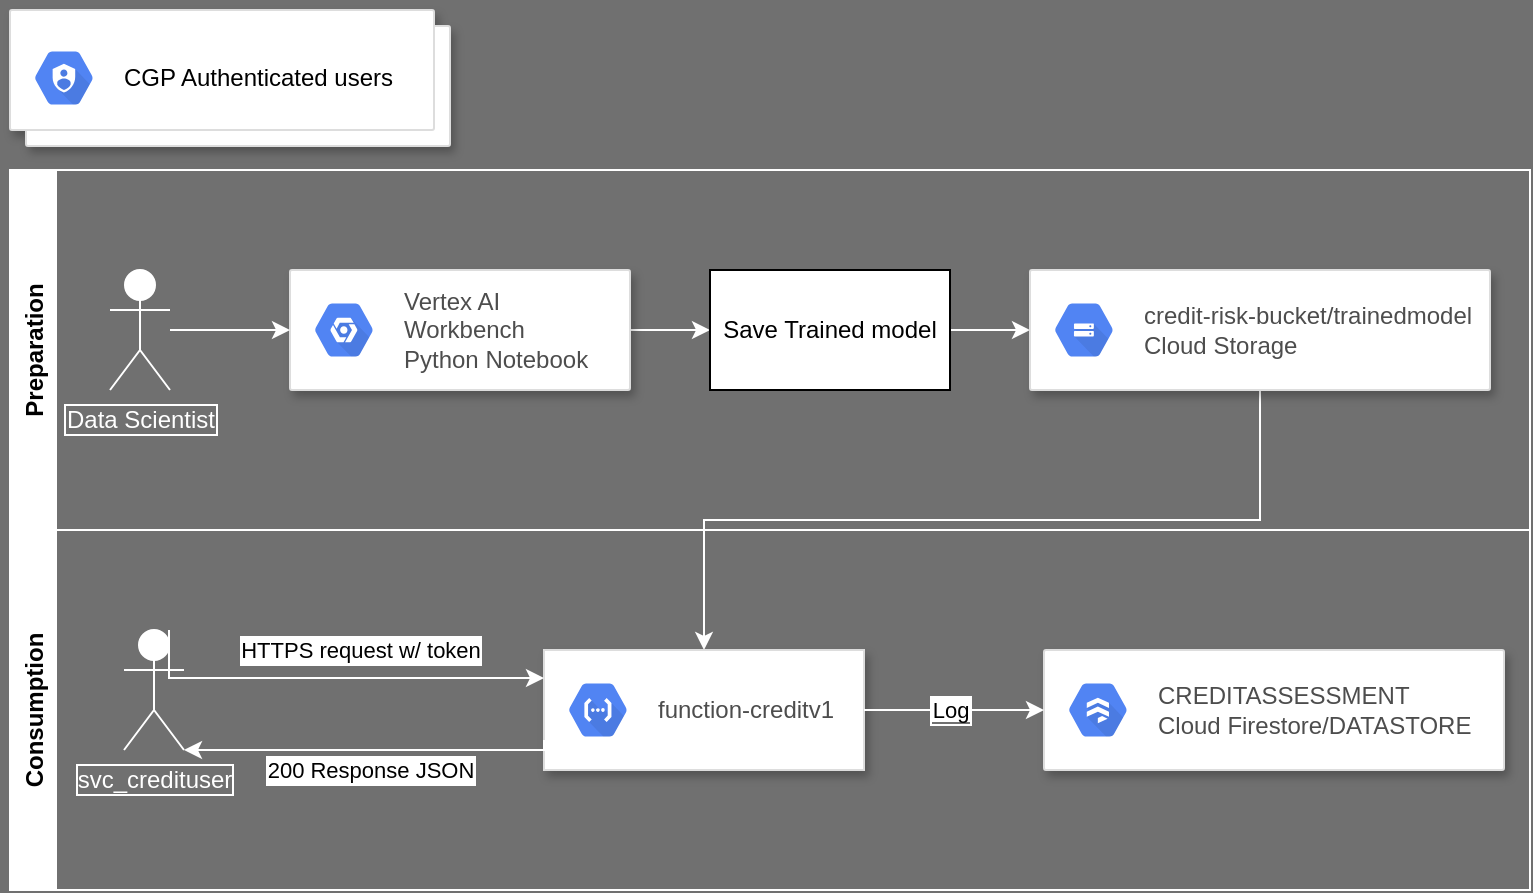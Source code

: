 <mxfile version="15.9.1" type="github">
  <diagram id="QAbZpZVyjCvNUXS-eqAf" name="Page-1">
    <mxGraphModel dx="1396" dy="1070" grid="1" gridSize="10" guides="1" tooltips="1" connect="1" arrows="1" fold="1" page="1" pageScale="1" pageWidth="827" pageHeight="1169" background="#707070" math="0" shadow="0">
      <root>
        <mxCell id="0" />
        <mxCell id="1" parent="0" />
        <mxCell id="hfvvi2mubJqwdyDxyWre-1" value="Preparation" style="swimlane;horizontal=0;labelBorderColor=#FFFFFF;strokeColor=#FFFFFF;" parent="1" vertex="1">
          <mxGeometry x="50" y="90" width="760" height="180" as="geometry" />
        </mxCell>
        <mxCell id="hfvvi2mubJqwdyDxyWre-30" style="edgeStyle=orthogonalEdgeStyle;rounded=0;orthogonalLoop=1;jettySize=auto;html=1;exitX=1;exitY=0.5;exitDx=0;exitDy=0;labelBorderColor=#FFFFFF;strokeColor=#FFFFFF;" parent="1" source="hfvvi2mubJqwdyDxyWre-27" target="hfvvi2mubJqwdyDxyWre-29" edge="1">
          <mxGeometry relative="1" as="geometry" />
        </mxCell>
        <mxCell id="hfvvi2mubJqwdyDxyWre-27" value="" style="strokeColor=#dddddd;shadow=1;strokeWidth=1;rounded=1;absoluteArcSize=1;arcSize=2;labelBorderColor=#FFFFFF;" parent="1" vertex="1">
          <mxGeometry x="190" y="140" width="170" height="60" as="geometry" />
        </mxCell>
        <mxCell id="hfvvi2mubJqwdyDxyWre-28" value="&lt;font color=&quot;#4d4d4d&quot;&gt;Vertex AI&lt;br&gt;Workbench&lt;br&gt;Python Notebook&lt;/font&gt;" style="sketch=0;dashed=0;connectable=0;html=1;fillColor=#5184F3;strokeColor=none;shape=mxgraph.gcp2.hexIcon;prIcon=placeholder;part=1;labelPosition=right;verticalLabelPosition=middle;align=left;verticalAlign=middle;spacingLeft=5;fontColor=#999999;fontSize=12;labelBorderColor=#FFFFFF;" parent="hfvvi2mubJqwdyDxyWre-27" vertex="1">
          <mxGeometry y="0.5" width="44" height="39" relative="1" as="geometry">
            <mxPoint x="5" y="-19.5" as="offset" />
          </mxGeometry>
        </mxCell>
        <mxCell id="hfvvi2mubJqwdyDxyWre-35" value="" style="edgeStyle=orthogonalEdgeStyle;rounded=0;orthogonalLoop=1;jettySize=auto;html=1;labelBorderColor=#FFFFFF;strokeColor=#FFFFFF;" parent="1" source="hfvvi2mubJqwdyDxyWre-29" target="hfvvi2mubJqwdyDxyWre-31" edge="1">
          <mxGeometry relative="1" as="geometry" />
        </mxCell>
        <mxCell id="hfvvi2mubJqwdyDxyWre-29" value="Save Trained model" style="rounded=0;whiteSpace=wrap;html=1;labelBorderColor=#FFFFFF;" parent="1" vertex="1">
          <mxGeometry x="400" y="140" width="120" height="60" as="geometry" />
        </mxCell>
        <mxCell id="hfvvi2mubJqwdyDxyWre-36" style="edgeStyle=orthogonalEdgeStyle;rounded=0;orthogonalLoop=1;jettySize=auto;html=1;exitX=0.5;exitY=1;exitDx=0;exitDy=0;labelBorderColor=#FFFFFF;strokeColor=#FFFFFF;" parent="1" source="hfvvi2mubJqwdyDxyWre-31" target="hfvvi2mubJqwdyDxyWre-13" edge="1">
          <mxGeometry relative="1" as="geometry" />
        </mxCell>
        <mxCell id="hfvvi2mubJqwdyDxyWre-31" value="" style="strokeColor=#dddddd;shadow=1;strokeWidth=1;rounded=1;absoluteArcSize=1;arcSize=2;labelBorderColor=#FFFFFF;" parent="1" vertex="1">
          <mxGeometry x="560" y="140" width="230" height="60" as="geometry" />
        </mxCell>
        <mxCell id="hfvvi2mubJqwdyDxyWre-32" value="&lt;font color=&quot;#4d4d4d&quot;&gt;credit-risk-bucket/trainedmodel&lt;br&gt;Cloud Storage&lt;/font&gt;" style="sketch=0;dashed=0;connectable=0;html=1;fillColor=#5184F3;strokeColor=none;shape=mxgraph.gcp2.hexIcon;prIcon=cloud_storage;part=1;labelPosition=right;verticalLabelPosition=middle;align=left;verticalAlign=middle;spacingLeft=5;fontColor=#999999;fontSize=12;labelBorderColor=#FFFFFF;" parent="hfvvi2mubJqwdyDxyWre-31" vertex="1">
          <mxGeometry y="0.5" width="44" height="39" relative="1" as="geometry">
            <mxPoint x="5" y="-19.5" as="offset" />
          </mxGeometry>
        </mxCell>
        <mxCell id="hfvvi2mubJqwdyDxyWre-34" value="" style="edgeStyle=orthogonalEdgeStyle;rounded=0;orthogonalLoop=1;jettySize=auto;html=1;labelBorderColor=#FFFFFF;strokeColor=#FFFFFF;" parent="1" source="hfvvi2mubJqwdyDxyWre-33" target="hfvvi2mubJqwdyDxyWre-27" edge="1">
          <mxGeometry relative="1" as="geometry" />
        </mxCell>
        <mxCell id="hfvvi2mubJqwdyDxyWre-33" value="&lt;font color=&quot;#ffffff&quot;&gt;Data Scientist&lt;/font&gt;" style="shape=umlActor;verticalLabelPosition=bottom;verticalAlign=top;html=1;outlineConnect=0;labelBorderColor=#FFFFFF;strokeColor=#FFFFFF;" parent="1" vertex="1">
          <mxGeometry x="100" y="140" width="30" height="60" as="geometry" />
        </mxCell>
        <mxCell id="hfvvi2mubJqwdyDxyWre-2" value="Consumption" style="swimlane;horizontal=0;labelBorderColor=#FFFFFF;strokeColor=#FFFFFF;" parent="1" vertex="1">
          <mxGeometry x="50" y="270" width="760" height="180" as="geometry">
            <mxRectangle y="200" width="30" height="100" as="alternateBounds" />
          </mxGeometry>
        </mxCell>
        <mxCell id="hfvvi2mubJqwdyDxyWre-17" value="" style="strokeColor=#dddddd;shadow=1;strokeWidth=1;rounded=1;absoluteArcSize=1;arcSize=2;labelBorderColor=#FFFFFF;" parent="hfvvi2mubJqwdyDxyWre-2" vertex="1">
          <mxGeometry x="517" y="60" width="230" height="60" as="geometry" />
        </mxCell>
        <mxCell id="hfvvi2mubJqwdyDxyWre-18" value="&lt;font color=&quot;#4d4d4d&quot;&gt;CREDITASSESSMENT&lt;br&gt;Cloud Firestore/DATASTORE&lt;/font&gt;" style="sketch=0;dashed=0;connectable=0;html=1;fillColor=#5184F3;strokeColor=none;shape=mxgraph.gcp2.hexIcon;prIcon=cloud_firestore;part=1;labelPosition=right;verticalLabelPosition=middle;align=left;verticalAlign=middle;spacingLeft=5;fontColor=#999999;fontSize=12;labelBorderColor=#FFFFFF;" parent="hfvvi2mubJqwdyDxyWre-17" vertex="1">
          <mxGeometry y="0.5" width="44" height="39" relative="1" as="geometry">
            <mxPoint x="5" y="-19.5" as="offset" />
          </mxGeometry>
        </mxCell>
        <mxCell id="hfvvi2mubJqwdyDxyWre-13" value="" style="strokeColor=#dddddd;shadow=1;strokeWidth=1;rounded=1;absoluteArcSize=1;arcSize=0;labelBorderColor=#FFFFFF;" parent="hfvvi2mubJqwdyDxyWre-2" vertex="1">
          <mxGeometry x="267" y="60" width="160" height="60" as="geometry" />
        </mxCell>
        <mxCell id="hfvvi2mubJqwdyDxyWre-14" value="&lt;font color=&quot;#4d4d4d&quot;&gt;function-creditv1&lt;/font&gt;" style="sketch=0;dashed=0;connectable=0;html=1;fillColor=#5184F3;strokeColor=none;shape=mxgraph.gcp2.hexIcon;prIcon=cloud_functions;part=1;labelPosition=right;verticalLabelPosition=middle;align=left;verticalAlign=middle;spacingLeft=5;fontColor=#999999;fontSize=12;labelBorderColor=#FFFFFF;" parent="hfvvi2mubJqwdyDxyWre-13" vertex="1">
          <mxGeometry y="0.5" width="44" height="39" relative="1" as="geometry">
            <mxPoint x="5" y="-19.5" as="offset" />
          </mxGeometry>
        </mxCell>
        <mxCell id="hfvvi2mubJqwdyDxyWre-16" value="&lt;font color=&quot;#ffffff&quot;&gt;svc_credituser&lt;/font&gt;" style="shape=umlActor;verticalLabelPosition=bottom;verticalAlign=top;html=1;outlineConnect=0;labelBorderColor=#FFFFFF;strokeColor=#FFFFFF;" parent="hfvvi2mubJqwdyDxyWre-2" vertex="1">
          <mxGeometry x="57" y="50" width="30" height="60" as="geometry" />
        </mxCell>
        <mxCell id="hfvvi2mubJqwdyDxyWre-20" style="edgeStyle=orthogonalEdgeStyle;rounded=0;orthogonalLoop=1;jettySize=auto;html=1;exitX=1;exitY=0.5;exitDx=0;exitDy=0;entryX=0;entryY=0.5;entryDx=0;entryDy=0;labelBorderColor=#FFFFFF;strokeColor=#FFFFFF;" parent="hfvvi2mubJqwdyDxyWre-2" source="hfvvi2mubJqwdyDxyWre-13" target="hfvvi2mubJqwdyDxyWre-17" edge="1">
          <mxGeometry relative="1" as="geometry" />
        </mxCell>
        <mxCell id="hfvvi2mubJqwdyDxyWre-25" value="&lt;span style=&quot;background-color: rgb(255 , 255 , 255)&quot;&gt;Log&lt;/span&gt;" style="edgeLabel;html=1;align=center;verticalAlign=middle;resizable=0;points=[];labelBorderColor=#FFFFFF;labelBackgroundColor=none;fontColor=#000000;" parent="hfvvi2mubJqwdyDxyWre-20" vertex="1" connectable="0">
          <mxGeometry x="-0.3" y="-2" relative="1" as="geometry">
            <mxPoint x="11" y="-2" as="offset" />
          </mxGeometry>
        </mxCell>
        <mxCell id="hfvvi2mubJqwdyDxyWre-21" style="edgeStyle=orthogonalEdgeStyle;rounded=0;orthogonalLoop=1;jettySize=auto;html=1;exitX=0;exitY=0.75;exitDx=0;exitDy=0;entryX=1;entryY=1;entryDx=0;entryDy=0;entryPerimeter=0;labelBorderColor=#FFFFFF;strokeColor=#FFFFFF;" parent="hfvvi2mubJqwdyDxyWre-2" source="hfvvi2mubJqwdyDxyWre-13" target="hfvvi2mubJqwdyDxyWre-16" edge="1">
          <mxGeometry relative="1" as="geometry">
            <Array as="points">
              <mxPoint x="267" y="110" />
            </Array>
          </mxGeometry>
        </mxCell>
        <mxCell id="hfvvi2mubJqwdyDxyWre-23" value="200 Response JSON" style="edgeLabel;html=1;align=center;verticalAlign=middle;resizable=0;points=[];labelBorderColor=#FFFFFF;" parent="hfvvi2mubJqwdyDxyWre-21" vertex="1" connectable="0">
          <mxGeometry x="0.238" y="2" relative="1" as="geometry">
            <mxPoint x="22" y="8" as="offset" />
          </mxGeometry>
        </mxCell>
        <mxCell id="hfvvi2mubJqwdyDxyWre-15" style="edgeStyle=orthogonalEdgeStyle;rounded=0;orthogonalLoop=1;jettySize=auto;html=1;exitX=0.75;exitY=0.1;exitDx=0;exitDy=0;exitPerimeter=0;labelBorderColor=#FFFFFF;strokeColor=#FFFFFF;" parent="hfvvi2mubJqwdyDxyWre-2" edge="1">
          <mxGeometry relative="1" as="geometry">
            <Array as="points">
              <mxPoint x="80" y="74" />
            </Array>
            <mxPoint x="79.5" y="50" as="sourcePoint" />
            <mxPoint x="267" y="74" as="targetPoint" />
          </mxGeometry>
        </mxCell>
        <mxCell id="hfvvi2mubJqwdyDxyWre-22" value="HTTPS request w/ token" style="edgeLabel;html=1;align=center;verticalAlign=middle;resizable=0;points=[];labelBorderColor=#FFFFFF;" parent="hfvvi2mubJqwdyDxyWre-15" vertex="1" connectable="0">
          <mxGeometry x="-0.035" y="-4" relative="1" as="geometry">
            <mxPoint x="17" y="-18" as="offset" />
          </mxGeometry>
        </mxCell>
        <mxCell id="KSCOHLWXe5238YmSQM2V-6" value="" style="shape=mxgraph.gcp2.doubleRect;strokeColor=#dddddd;shadow=1;strokeWidth=1;labelBorderColor=#FFFFFF;" parent="1" vertex="1">
          <mxGeometry x="50" y="10" width="220" height="68" as="geometry" />
        </mxCell>
        <mxCell id="KSCOHLWXe5238YmSQM2V-7" value="&lt;font color=&quot;#000000&quot;&gt;CGP Authenticated users&lt;br&gt;&lt;/font&gt;" style="sketch=0;dashed=0;connectable=0;html=1;fillColor=#5184F3;strokeColor=none;shape=mxgraph.gcp2.hexIcon;prIcon=cloud_iam;part=1;labelPosition=right;verticalLabelPosition=middle;align=left;verticalAlign=middle;spacingLeft=5;fontColor=#999999;fontSize=12;labelBorderColor=#FFFFFF;" parent="KSCOHLWXe5238YmSQM2V-6" vertex="1">
          <mxGeometry y="0.5" width="44" height="39" relative="1" as="geometry">
            <mxPoint x="5" y="-19.5" as="offset" />
          </mxGeometry>
        </mxCell>
      </root>
    </mxGraphModel>
  </diagram>
</mxfile>
